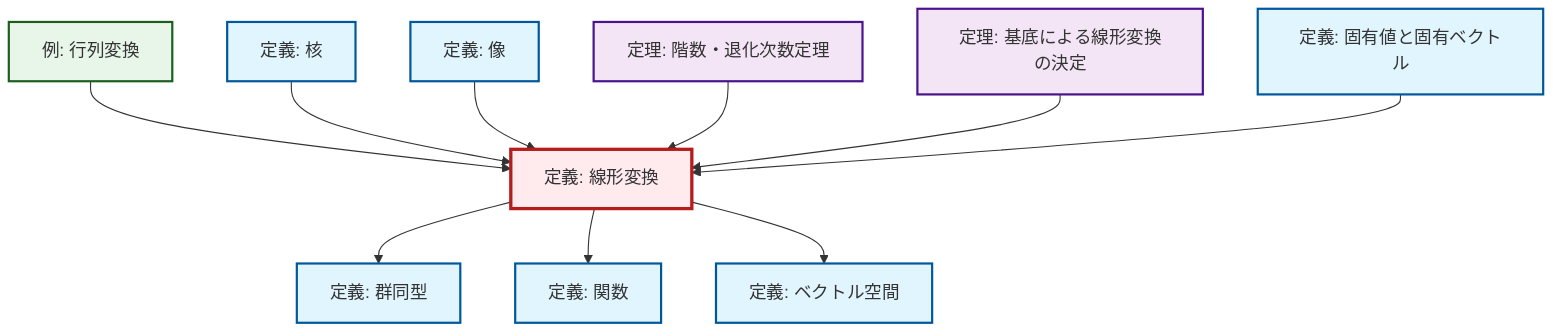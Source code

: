 graph TD
    classDef definition fill:#e1f5fe,stroke:#01579b,stroke-width:2px
    classDef theorem fill:#f3e5f5,stroke:#4a148c,stroke-width:2px
    classDef axiom fill:#fff3e0,stroke:#e65100,stroke-width:2px
    classDef example fill:#e8f5e9,stroke:#1b5e20,stroke-width:2px
    classDef current fill:#ffebee,stroke:#b71c1c,stroke-width:3px
    def-isomorphism["定義: 群同型"]:::definition
    ex-matrix-transformation["例: 行列変換"]:::example
    def-function["定義: 関数"]:::definition
    def-image["定義: 像"]:::definition
    def-linear-transformation["定義: 線形変換"]:::definition
    def-kernel["定義: 核"]:::definition
    thm-linear-transformation-basis["定理: 基底による線形変換の決定"]:::theorem
    def-eigenvalue-eigenvector["定義: 固有値と固有ベクトル"]:::definition
    thm-rank-nullity["定理: 階数・退化次数定理"]:::theorem
    def-vector-space["定義: ベクトル空間"]:::definition
    ex-matrix-transformation --> def-linear-transformation
    def-kernel --> def-linear-transformation
    def-image --> def-linear-transformation
    thm-rank-nullity --> def-linear-transformation
    def-linear-transformation --> def-isomorphism
    thm-linear-transformation-basis --> def-linear-transformation
    def-linear-transformation --> def-function
    def-eigenvalue-eigenvector --> def-linear-transformation
    def-linear-transformation --> def-vector-space
    class def-linear-transformation current